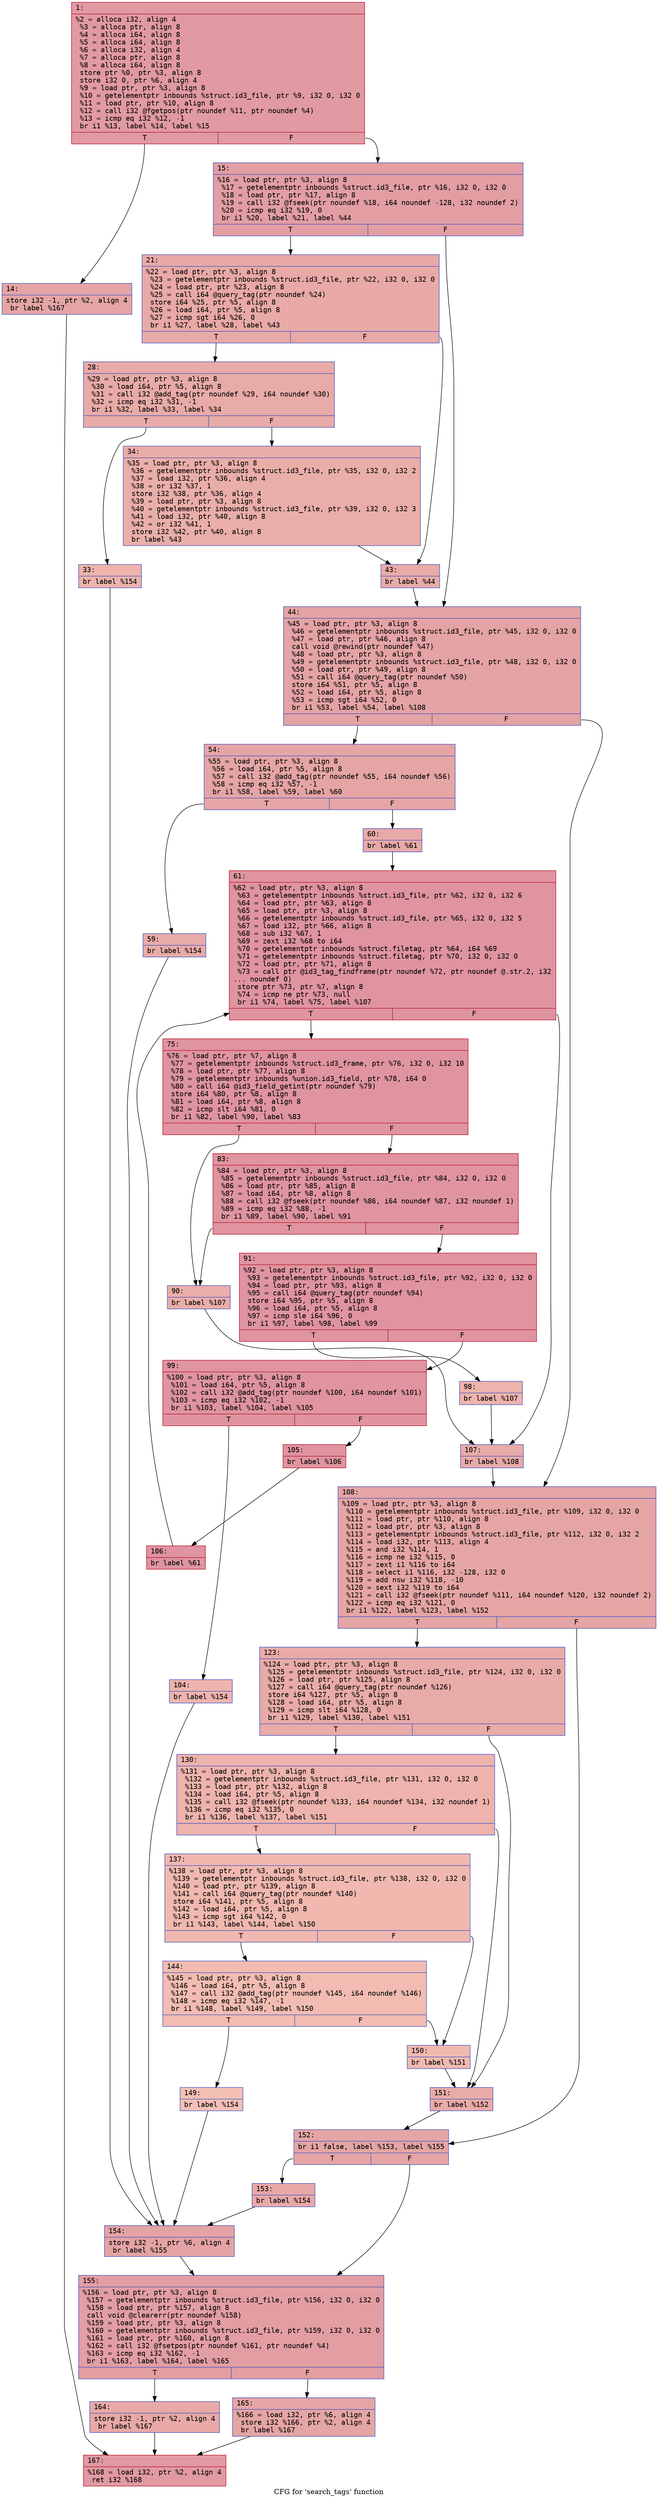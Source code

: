 digraph "CFG for 'search_tags' function" {
	label="CFG for 'search_tags' function";

	Node0x600002d89a90 [shape=record,color="#b70d28ff", style=filled, fillcolor="#bb1b2c70" fontname="Courier",label="{1:\l|  %2 = alloca i32, align 4\l  %3 = alloca ptr, align 8\l  %4 = alloca i64, align 8\l  %5 = alloca i64, align 8\l  %6 = alloca i32, align 4\l  %7 = alloca ptr, align 8\l  %8 = alloca i64, align 8\l  store ptr %0, ptr %3, align 8\l  store i32 0, ptr %6, align 4\l  %9 = load ptr, ptr %3, align 8\l  %10 = getelementptr inbounds %struct.id3_file, ptr %9, i32 0, i32 0\l  %11 = load ptr, ptr %10, align 8\l  %12 = call i32 @fgetpos(ptr noundef %11, ptr noundef %4)\l  %13 = icmp eq i32 %12, -1\l  br i1 %13, label %14, label %15\l|{<s0>T|<s1>F}}"];
	Node0x600002d89a90:s0 -> Node0x600002d89ae0[tooltip="1 -> 14\nProbability 37.50%" ];
	Node0x600002d89a90:s1 -> Node0x600002d89b30[tooltip="1 -> 15\nProbability 62.50%" ];
	Node0x600002d89ae0 [shape=record,color="#3d50c3ff", style=filled, fillcolor="#c5333470" fontname="Courier",label="{14:\l|  store i32 -1, ptr %2, align 4\l  br label %167\l}"];
	Node0x600002d89ae0 -> Node0x600002d8a620[tooltip="14 -> 167\nProbability 100.00%" ];
	Node0x600002d89b30 [shape=record,color="#3d50c3ff", style=filled, fillcolor="#be242e70" fontname="Courier",label="{15:\l|  %16 = load ptr, ptr %3, align 8\l  %17 = getelementptr inbounds %struct.id3_file, ptr %16, i32 0, i32 0\l  %18 = load ptr, ptr %17, align 8\l  %19 = call i32 @fseek(ptr noundef %18, i64 noundef -128, i32 noundef 2)\l  %20 = icmp eq i32 %19, 0\l  br i1 %20, label %21, label %44\l|{<s0>T|<s1>F}}"];
	Node0x600002d89b30:s0 -> Node0x600002d89b80[tooltip="15 -> 21\nProbability 37.50%" ];
	Node0x600002d89b30:s1 -> Node0x600002d89d10[tooltip="15 -> 44\nProbability 62.50%" ];
	Node0x600002d89b80 [shape=record,color="#3d50c3ff", style=filled, fillcolor="#ca3b3770" fontname="Courier",label="{21:\l|  %22 = load ptr, ptr %3, align 8\l  %23 = getelementptr inbounds %struct.id3_file, ptr %22, i32 0, i32 0\l  %24 = load ptr, ptr %23, align 8\l  %25 = call i64 @query_tag(ptr noundef %24)\l  store i64 %25, ptr %5, align 8\l  %26 = load i64, ptr %5, align 8\l  %27 = icmp sgt i64 %26, 0\l  br i1 %27, label %28, label %43\l|{<s0>T|<s1>F}}"];
	Node0x600002d89b80:s0 -> Node0x600002d89bd0[tooltip="21 -> 28\nProbability 62.50%" ];
	Node0x600002d89b80:s1 -> Node0x600002d89cc0[tooltip="21 -> 43\nProbability 37.50%" ];
	Node0x600002d89bd0 [shape=record,color="#3d50c3ff", style=filled, fillcolor="#cc403a70" fontname="Courier",label="{28:\l|  %29 = load ptr, ptr %3, align 8\l  %30 = load i64, ptr %5, align 8\l  %31 = call i32 @add_tag(ptr noundef %29, i64 noundef %30)\l  %32 = icmp eq i32 %31, -1\l  br i1 %32, label %33, label %34\l|{<s0>T|<s1>F}}"];
	Node0x600002d89bd0:s0 -> Node0x600002d89c20[tooltip="28 -> 33\nProbability 37.50%" ];
	Node0x600002d89bd0:s1 -> Node0x600002d89c70[tooltip="28 -> 34\nProbability 62.50%" ];
	Node0x600002d89c20 [shape=record,color="#3d50c3ff", style=filled, fillcolor="#d6524470" fontname="Courier",label="{33:\l|  br label %154\l}"];
	Node0x600002d89c20 -> Node0x600002d8a4e0[tooltip="33 -> 154\nProbability 100.00%" ];
	Node0x600002d89c70 [shape=record,color="#3d50c3ff", style=filled, fillcolor="#d0473d70" fontname="Courier",label="{34:\l|  %35 = load ptr, ptr %3, align 8\l  %36 = getelementptr inbounds %struct.id3_file, ptr %35, i32 0, i32 2\l  %37 = load i32, ptr %36, align 4\l  %38 = or i32 %37, 1\l  store i32 %38, ptr %36, align 4\l  %39 = load ptr, ptr %3, align 8\l  %40 = getelementptr inbounds %struct.id3_file, ptr %39, i32 0, i32 3\l  %41 = load i32, ptr %40, align 8\l  %42 = or i32 %41, 1\l  store i32 %42, ptr %40, align 8\l  br label %43\l}"];
	Node0x600002d89c70 -> Node0x600002d89cc0[tooltip="34 -> 43\nProbability 100.00%" ];
	Node0x600002d89cc0 [shape=record,color="#3d50c3ff", style=filled, fillcolor="#cc403a70" fontname="Courier",label="{43:\l|  br label %44\l}"];
	Node0x600002d89cc0 -> Node0x600002d89d10[tooltip="43 -> 44\nProbability 100.00%" ];
	Node0x600002d89d10 [shape=record,color="#3d50c3ff", style=filled, fillcolor="#c32e3170" fontname="Courier",label="{44:\l|  %45 = load ptr, ptr %3, align 8\l  %46 = getelementptr inbounds %struct.id3_file, ptr %45, i32 0, i32 0\l  %47 = load ptr, ptr %46, align 8\l  call void @rewind(ptr noundef %47)\l  %48 = load ptr, ptr %3, align 8\l  %49 = getelementptr inbounds %struct.id3_file, ptr %48, i32 0, i32 0\l  %50 = load ptr, ptr %49, align 8\l  %51 = call i64 @query_tag(ptr noundef %50)\l  store i64 %51, ptr %5, align 8\l  %52 = load i64, ptr %5, align 8\l  %53 = icmp sgt i64 %52, 0\l  br i1 %53, label %54, label %108\l|{<s0>T|<s1>F}}"];
	Node0x600002d89d10:s0 -> Node0x600002d89d60[tooltip="44 -> 54\nProbability 62.50%" ];
	Node0x600002d89d10:s1 -> Node0x600002d8a1c0[tooltip="44 -> 108\nProbability 37.50%" ];
	Node0x600002d89d60 [shape=record,color="#3d50c3ff", style=filled, fillcolor="#c5333470" fontname="Courier",label="{54:\l|  %55 = load ptr, ptr %3, align 8\l  %56 = load i64, ptr %5, align 8\l  %57 = call i32 @add_tag(ptr noundef %55, i64 noundef %56)\l  %58 = icmp eq i32 %57, -1\l  br i1 %58, label %59, label %60\l|{<s0>T|<s1>F}}"];
	Node0x600002d89d60:s0 -> Node0x600002d89db0[tooltip="54 -> 59\nProbability 37.50%" ];
	Node0x600002d89d60:s1 -> Node0x600002d89e00[tooltip="54 -> 60\nProbability 62.50%" ];
	Node0x600002d89db0 [shape=record,color="#3d50c3ff", style=filled, fillcolor="#cc403a70" fontname="Courier",label="{59:\l|  br label %154\l}"];
	Node0x600002d89db0 -> Node0x600002d8a4e0[tooltip="59 -> 154\nProbability 100.00%" ];
	Node0x600002d89e00 [shape=record,color="#3d50c3ff", style=filled, fillcolor="#ca3b3770" fontname="Courier",label="{60:\l|  br label %61\l}"];
	Node0x600002d89e00 -> Node0x600002d89e50[tooltip="60 -> 61\nProbability 100.00%" ];
	Node0x600002d89e50 [shape=record,color="#b70d28ff", style=filled, fillcolor="#b70d2870" fontname="Courier",label="{61:\l|  %62 = load ptr, ptr %3, align 8\l  %63 = getelementptr inbounds %struct.id3_file, ptr %62, i32 0, i32 6\l  %64 = load ptr, ptr %63, align 8\l  %65 = load ptr, ptr %3, align 8\l  %66 = getelementptr inbounds %struct.id3_file, ptr %65, i32 0, i32 5\l  %67 = load i32, ptr %66, align 8\l  %68 = sub i32 %67, 1\l  %69 = zext i32 %68 to i64\l  %70 = getelementptr inbounds %struct.filetag, ptr %64, i64 %69\l  %71 = getelementptr inbounds %struct.filetag, ptr %70, i32 0, i32 0\l  %72 = load ptr, ptr %71, align 8\l  %73 = call ptr @id3_tag_findframe(ptr noundef %72, ptr noundef @.str.2, i32\l... noundef 0)\l  store ptr %73, ptr %7, align 8\l  %74 = icmp ne ptr %73, null\l  br i1 %74, label %75, label %107\l|{<s0>T|<s1>F}}"];
	Node0x600002d89e50:s0 -> Node0x600002d89ea0[tooltip="61 -> 75\nProbability 96.88%" ];
	Node0x600002d89e50:s1 -> Node0x600002d8a170[tooltip="61 -> 107\nProbability 3.12%" ];
	Node0x600002d89ea0 [shape=record,color="#b70d28ff", style=filled, fillcolor="#b70d2870" fontname="Courier",label="{75:\l|  %76 = load ptr, ptr %7, align 8\l  %77 = getelementptr inbounds %struct.id3_frame, ptr %76, i32 0, i32 10\l  %78 = load ptr, ptr %77, align 8\l  %79 = getelementptr inbounds %union.id3_field, ptr %78, i64 0\l  %80 = call i64 @id3_field_getint(ptr noundef %79)\l  store i64 %80, ptr %8, align 8\l  %81 = load i64, ptr %8, align 8\l  %82 = icmp slt i64 %81, 0\l  br i1 %82, label %90, label %83\l|{<s0>T|<s1>F}}"];
	Node0x600002d89ea0:s0 -> Node0x600002d89f40[tooltip="75 -> 90\nProbability 3.12%" ];
	Node0x600002d89ea0:s1 -> Node0x600002d89ef0[tooltip="75 -> 83\nProbability 96.88%" ];
	Node0x600002d89ef0 [shape=record,color="#b70d28ff", style=filled, fillcolor="#b70d2870" fontname="Courier",label="{83:\l|  %84 = load ptr, ptr %3, align 8\l  %85 = getelementptr inbounds %struct.id3_file, ptr %84, i32 0, i32 0\l  %86 = load ptr, ptr %85, align 8\l  %87 = load i64, ptr %8, align 8\l  %88 = call i32 @fseek(ptr noundef %86, i64 noundef %87, i32 noundef 1)\l  %89 = icmp eq i32 %88, -1\l  br i1 %89, label %90, label %91\l|{<s0>T|<s1>F}}"];
	Node0x600002d89ef0:s0 -> Node0x600002d89f40[tooltip="83 -> 90\nProbability 3.12%" ];
	Node0x600002d89ef0:s1 -> Node0x600002d89f90[tooltip="83 -> 91\nProbability 96.88%" ];
	Node0x600002d89f40 [shape=record,color="#3d50c3ff", style=filled, fillcolor="#d0473d70" fontname="Courier",label="{90:\l|  br label %107\l}"];
	Node0x600002d89f40 -> Node0x600002d8a170[tooltip="90 -> 107\nProbability 100.00%" ];
	Node0x600002d89f90 [shape=record,color="#b70d28ff", style=filled, fillcolor="#b70d2870" fontname="Courier",label="{91:\l|  %92 = load ptr, ptr %3, align 8\l  %93 = getelementptr inbounds %struct.id3_file, ptr %92, i32 0, i32 0\l  %94 = load ptr, ptr %93, align 8\l  %95 = call i64 @query_tag(ptr noundef %94)\l  store i64 %95, ptr %5, align 8\l  %96 = load i64, ptr %5, align 8\l  %97 = icmp sle i64 %96, 0\l  br i1 %97, label %98, label %99\l|{<s0>T|<s1>F}}"];
	Node0x600002d89f90:s0 -> Node0x600002d89fe0[tooltip="91 -> 98\nProbability 3.12%" ];
	Node0x600002d89f90:s1 -> Node0x600002d8a030[tooltip="91 -> 99\nProbability 96.88%" ];
	Node0x600002d89fe0 [shape=record,color="#3d50c3ff", style=filled, fillcolor="#d6524470" fontname="Courier",label="{98:\l|  br label %107\l}"];
	Node0x600002d89fe0 -> Node0x600002d8a170[tooltip="98 -> 107\nProbability 100.00%" ];
	Node0x600002d8a030 [shape=record,color="#b70d28ff", style=filled, fillcolor="#b70d2870" fontname="Courier",label="{99:\l|  %100 = load ptr, ptr %3, align 8\l  %101 = load i64, ptr %5, align 8\l  %102 = call i32 @add_tag(ptr noundef %100, i64 noundef %101)\l  %103 = icmp eq i32 %102, -1\l  br i1 %103, label %104, label %105\l|{<s0>T|<s1>F}}"];
	Node0x600002d8a030:s0 -> Node0x600002d8a080[tooltip="99 -> 104\nProbability 3.12%" ];
	Node0x600002d8a030:s1 -> Node0x600002d8a0d0[tooltip="99 -> 105\nProbability 96.88%" ];
	Node0x600002d8a080 [shape=record,color="#3d50c3ff", style=filled, fillcolor="#d8564670" fontname="Courier",label="{104:\l|  br label %154\l}"];
	Node0x600002d8a080 -> Node0x600002d8a4e0[tooltip="104 -> 154\nProbability 100.00%" ];
	Node0x600002d8a0d0 [shape=record,color="#b70d28ff", style=filled, fillcolor="#b70d2870" fontname="Courier",label="{105:\l|  br label %106\l}"];
	Node0x600002d8a0d0 -> Node0x600002d8a120[tooltip="105 -> 106\nProbability 100.00%" ];
	Node0x600002d8a120 [shape=record,color="#b70d28ff", style=filled, fillcolor="#b70d2870" fontname="Courier",label="{106:\l|  br label %61\l}"];
	Node0x600002d8a120 -> Node0x600002d89e50[tooltip="106 -> 61\nProbability 100.00%" ];
	Node0x600002d8a170 [shape=record,color="#3d50c3ff", style=filled, fillcolor="#cc403a70" fontname="Courier",label="{107:\l|  br label %108\l}"];
	Node0x600002d8a170 -> Node0x600002d8a1c0[tooltip="107 -> 108\nProbability 100.00%" ];
	Node0x600002d8a1c0 [shape=record,color="#3d50c3ff", style=filled, fillcolor="#c5333470" fontname="Courier",label="{108:\l|  %109 = load ptr, ptr %3, align 8\l  %110 = getelementptr inbounds %struct.id3_file, ptr %109, i32 0, i32 0\l  %111 = load ptr, ptr %110, align 8\l  %112 = load ptr, ptr %3, align 8\l  %113 = getelementptr inbounds %struct.id3_file, ptr %112, i32 0, i32 2\l  %114 = load i32, ptr %113, align 4\l  %115 = and i32 %114, 1\l  %116 = icmp ne i32 %115, 0\l  %117 = zext i1 %116 to i64\l  %118 = select i1 %116, i32 -128, i32 0\l  %119 = add nsw i32 %118, -10\l  %120 = sext i32 %119 to i64\l  %121 = call i32 @fseek(ptr noundef %111, i64 noundef %120, i32 noundef 2)\l  %122 = icmp eq i32 %121, 0\l  br i1 %122, label %123, label %152\l|{<s0>T|<s1>F}}"];
	Node0x600002d8a1c0:s0 -> Node0x600002d8a210[tooltip="108 -> 123\nProbability 37.50%" ];
	Node0x600002d8a1c0:s1 -> Node0x600002d8a440[tooltip="108 -> 152\nProbability 62.50%" ];
	Node0x600002d8a210 [shape=record,color="#3d50c3ff", style=filled, fillcolor="#cc403a70" fontname="Courier",label="{123:\l|  %124 = load ptr, ptr %3, align 8\l  %125 = getelementptr inbounds %struct.id3_file, ptr %124, i32 0, i32 0\l  %126 = load ptr, ptr %125, align 8\l  %127 = call i64 @query_tag(ptr noundef %126)\l  store i64 %127, ptr %5, align 8\l  %128 = load i64, ptr %5, align 8\l  %129 = icmp slt i64 %128, 0\l  br i1 %129, label %130, label %151\l|{<s0>T|<s1>F}}"];
	Node0x600002d8a210:s0 -> Node0x600002d8a260[tooltip="123 -> 130\nProbability 37.50%" ];
	Node0x600002d8a210:s1 -> Node0x600002d8a3f0[tooltip="123 -> 151\nProbability 62.50%" ];
	Node0x600002d8a260 [shape=record,color="#3d50c3ff", style=filled, fillcolor="#d6524470" fontname="Courier",label="{130:\l|  %131 = load ptr, ptr %3, align 8\l  %132 = getelementptr inbounds %struct.id3_file, ptr %131, i32 0, i32 0\l  %133 = load ptr, ptr %132, align 8\l  %134 = load i64, ptr %5, align 8\l  %135 = call i32 @fseek(ptr noundef %133, i64 noundef %134, i32 noundef 1)\l  %136 = icmp eq i32 %135, 0\l  br i1 %136, label %137, label %151\l|{<s0>T|<s1>F}}"];
	Node0x600002d8a260:s0 -> Node0x600002d8a2b0[tooltip="130 -> 137\nProbability 37.50%" ];
	Node0x600002d8a260:s1 -> Node0x600002d8a3f0[tooltip="130 -> 151\nProbability 62.50%" ];
	Node0x600002d8a2b0 [shape=record,color="#3d50c3ff", style=filled, fillcolor="#dc5d4a70" fontname="Courier",label="{137:\l|  %138 = load ptr, ptr %3, align 8\l  %139 = getelementptr inbounds %struct.id3_file, ptr %138, i32 0, i32 0\l  %140 = load ptr, ptr %139, align 8\l  %141 = call i64 @query_tag(ptr noundef %140)\l  store i64 %141, ptr %5, align 8\l  %142 = load i64, ptr %5, align 8\l  %143 = icmp sgt i64 %142, 0\l  br i1 %143, label %144, label %150\l|{<s0>T|<s1>F}}"];
	Node0x600002d8a2b0:s0 -> Node0x600002d8a300[tooltip="137 -> 144\nProbability 62.50%" ];
	Node0x600002d8a2b0:s1 -> Node0x600002d8a3a0[tooltip="137 -> 150\nProbability 37.50%" ];
	Node0x600002d8a300 [shape=record,color="#3d50c3ff", style=filled, fillcolor="#e1675170" fontname="Courier",label="{144:\l|  %145 = load ptr, ptr %3, align 8\l  %146 = load i64, ptr %5, align 8\l  %147 = call i32 @add_tag(ptr noundef %145, i64 noundef %146)\l  %148 = icmp eq i32 %147, -1\l  br i1 %148, label %149, label %150\l|{<s0>T|<s1>F}}"];
	Node0x600002d8a300:s0 -> Node0x600002d8a350[tooltip="144 -> 149\nProbability 37.50%" ];
	Node0x600002d8a300:s1 -> Node0x600002d8a3a0[tooltip="144 -> 150\nProbability 62.50%" ];
	Node0x600002d8a350 [shape=record,color="#3d50c3ff", style=filled, fillcolor="#e5705870" fontname="Courier",label="{149:\l|  br label %154\l}"];
	Node0x600002d8a350 -> Node0x600002d8a4e0[tooltip="149 -> 154\nProbability 100.00%" ];
	Node0x600002d8a3a0 [shape=record,color="#3d50c3ff", style=filled, fillcolor="#de614d70" fontname="Courier",label="{150:\l|  br label %151\l}"];
	Node0x600002d8a3a0 -> Node0x600002d8a3f0[tooltip="150 -> 151\nProbability 100.00%" ];
	Node0x600002d8a3f0 [shape=record,color="#3d50c3ff", style=filled, fillcolor="#cc403a70" fontname="Courier",label="{151:\l|  br label %152\l}"];
	Node0x600002d8a3f0 -> Node0x600002d8a440[tooltip="151 -> 152\nProbability 100.00%" ];
	Node0x600002d8a440 [shape=record,color="#3d50c3ff", style=filled, fillcolor="#c5333470" fontname="Courier",label="{152:\l|  br i1 false, label %153, label %155\l|{<s0>T|<s1>F}}"];
	Node0x600002d8a440:s0 -> Node0x600002d8a490[tooltip="152 -> 153\nProbability 50.00%" ];
	Node0x600002d8a440:s1 -> Node0x600002d8a530[tooltip="152 -> 155\nProbability 50.00%" ];
	Node0x600002d8a490 [shape=record,color="#3d50c3ff", style=filled, fillcolor="#ca3b3770" fontname="Courier",label="{153:\l|  br label %154\l}"];
	Node0x600002d8a490 -> Node0x600002d8a4e0[tooltip="153 -> 154\nProbability 100.00%" ];
	Node0x600002d8a4e0 [shape=record,color="#3d50c3ff", style=filled, fillcolor="#c32e3170" fontname="Courier",label="{154:\l|  store i32 -1, ptr %6, align 4\l  br label %155\l}"];
	Node0x600002d8a4e0 -> Node0x600002d8a530[tooltip="154 -> 155\nProbability 100.00%" ];
	Node0x600002d8a530 [shape=record,color="#3d50c3ff", style=filled, fillcolor="#be242e70" fontname="Courier",label="{155:\l|  %156 = load ptr, ptr %3, align 8\l  %157 = getelementptr inbounds %struct.id3_file, ptr %156, i32 0, i32 0\l  %158 = load ptr, ptr %157, align 8\l  call void @clearerr(ptr noundef %158)\l  %159 = load ptr, ptr %3, align 8\l  %160 = getelementptr inbounds %struct.id3_file, ptr %159, i32 0, i32 0\l  %161 = load ptr, ptr %160, align 8\l  %162 = call i32 @fsetpos(ptr noundef %161, ptr noundef %4)\l  %163 = icmp eq i32 %162, -1\l  br i1 %163, label %164, label %165\l|{<s0>T|<s1>F}}"];
	Node0x600002d8a530:s0 -> Node0x600002d8a580[tooltip="155 -> 164\nProbability 37.50%" ];
	Node0x600002d8a530:s1 -> Node0x600002d8a5d0[tooltip="155 -> 165\nProbability 62.50%" ];
	Node0x600002d8a580 [shape=record,color="#3d50c3ff", style=filled, fillcolor="#ca3b3770" fontname="Courier",label="{164:\l|  store i32 -1, ptr %2, align 4\l  br label %167\l}"];
	Node0x600002d8a580 -> Node0x600002d8a620[tooltip="164 -> 167\nProbability 100.00%" ];
	Node0x600002d8a5d0 [shape=record,color="#3d50c3ff", style=filled, fillcolor="#c5333470" fontname="Courier",label="{165:\l|  %166 = load i32, ptr %6, align 4\l  store i32 %166, ptr %2, align 4\l  br label %167\l}"];
	Node0x600002d8a5d0 -> Node0x600002d8a620[tooltip="165 -> 167\nProbability 100.00%" ];
	Node0x600002d8a620 [shape=record,color="#b70d28ff", style=filled, fillcolor="#bb1b2c70" fontname="Courier",label="{167:\l|  %168 = load i32, ptr %2, align 4\l  ret i32 %168\l}"];
}

